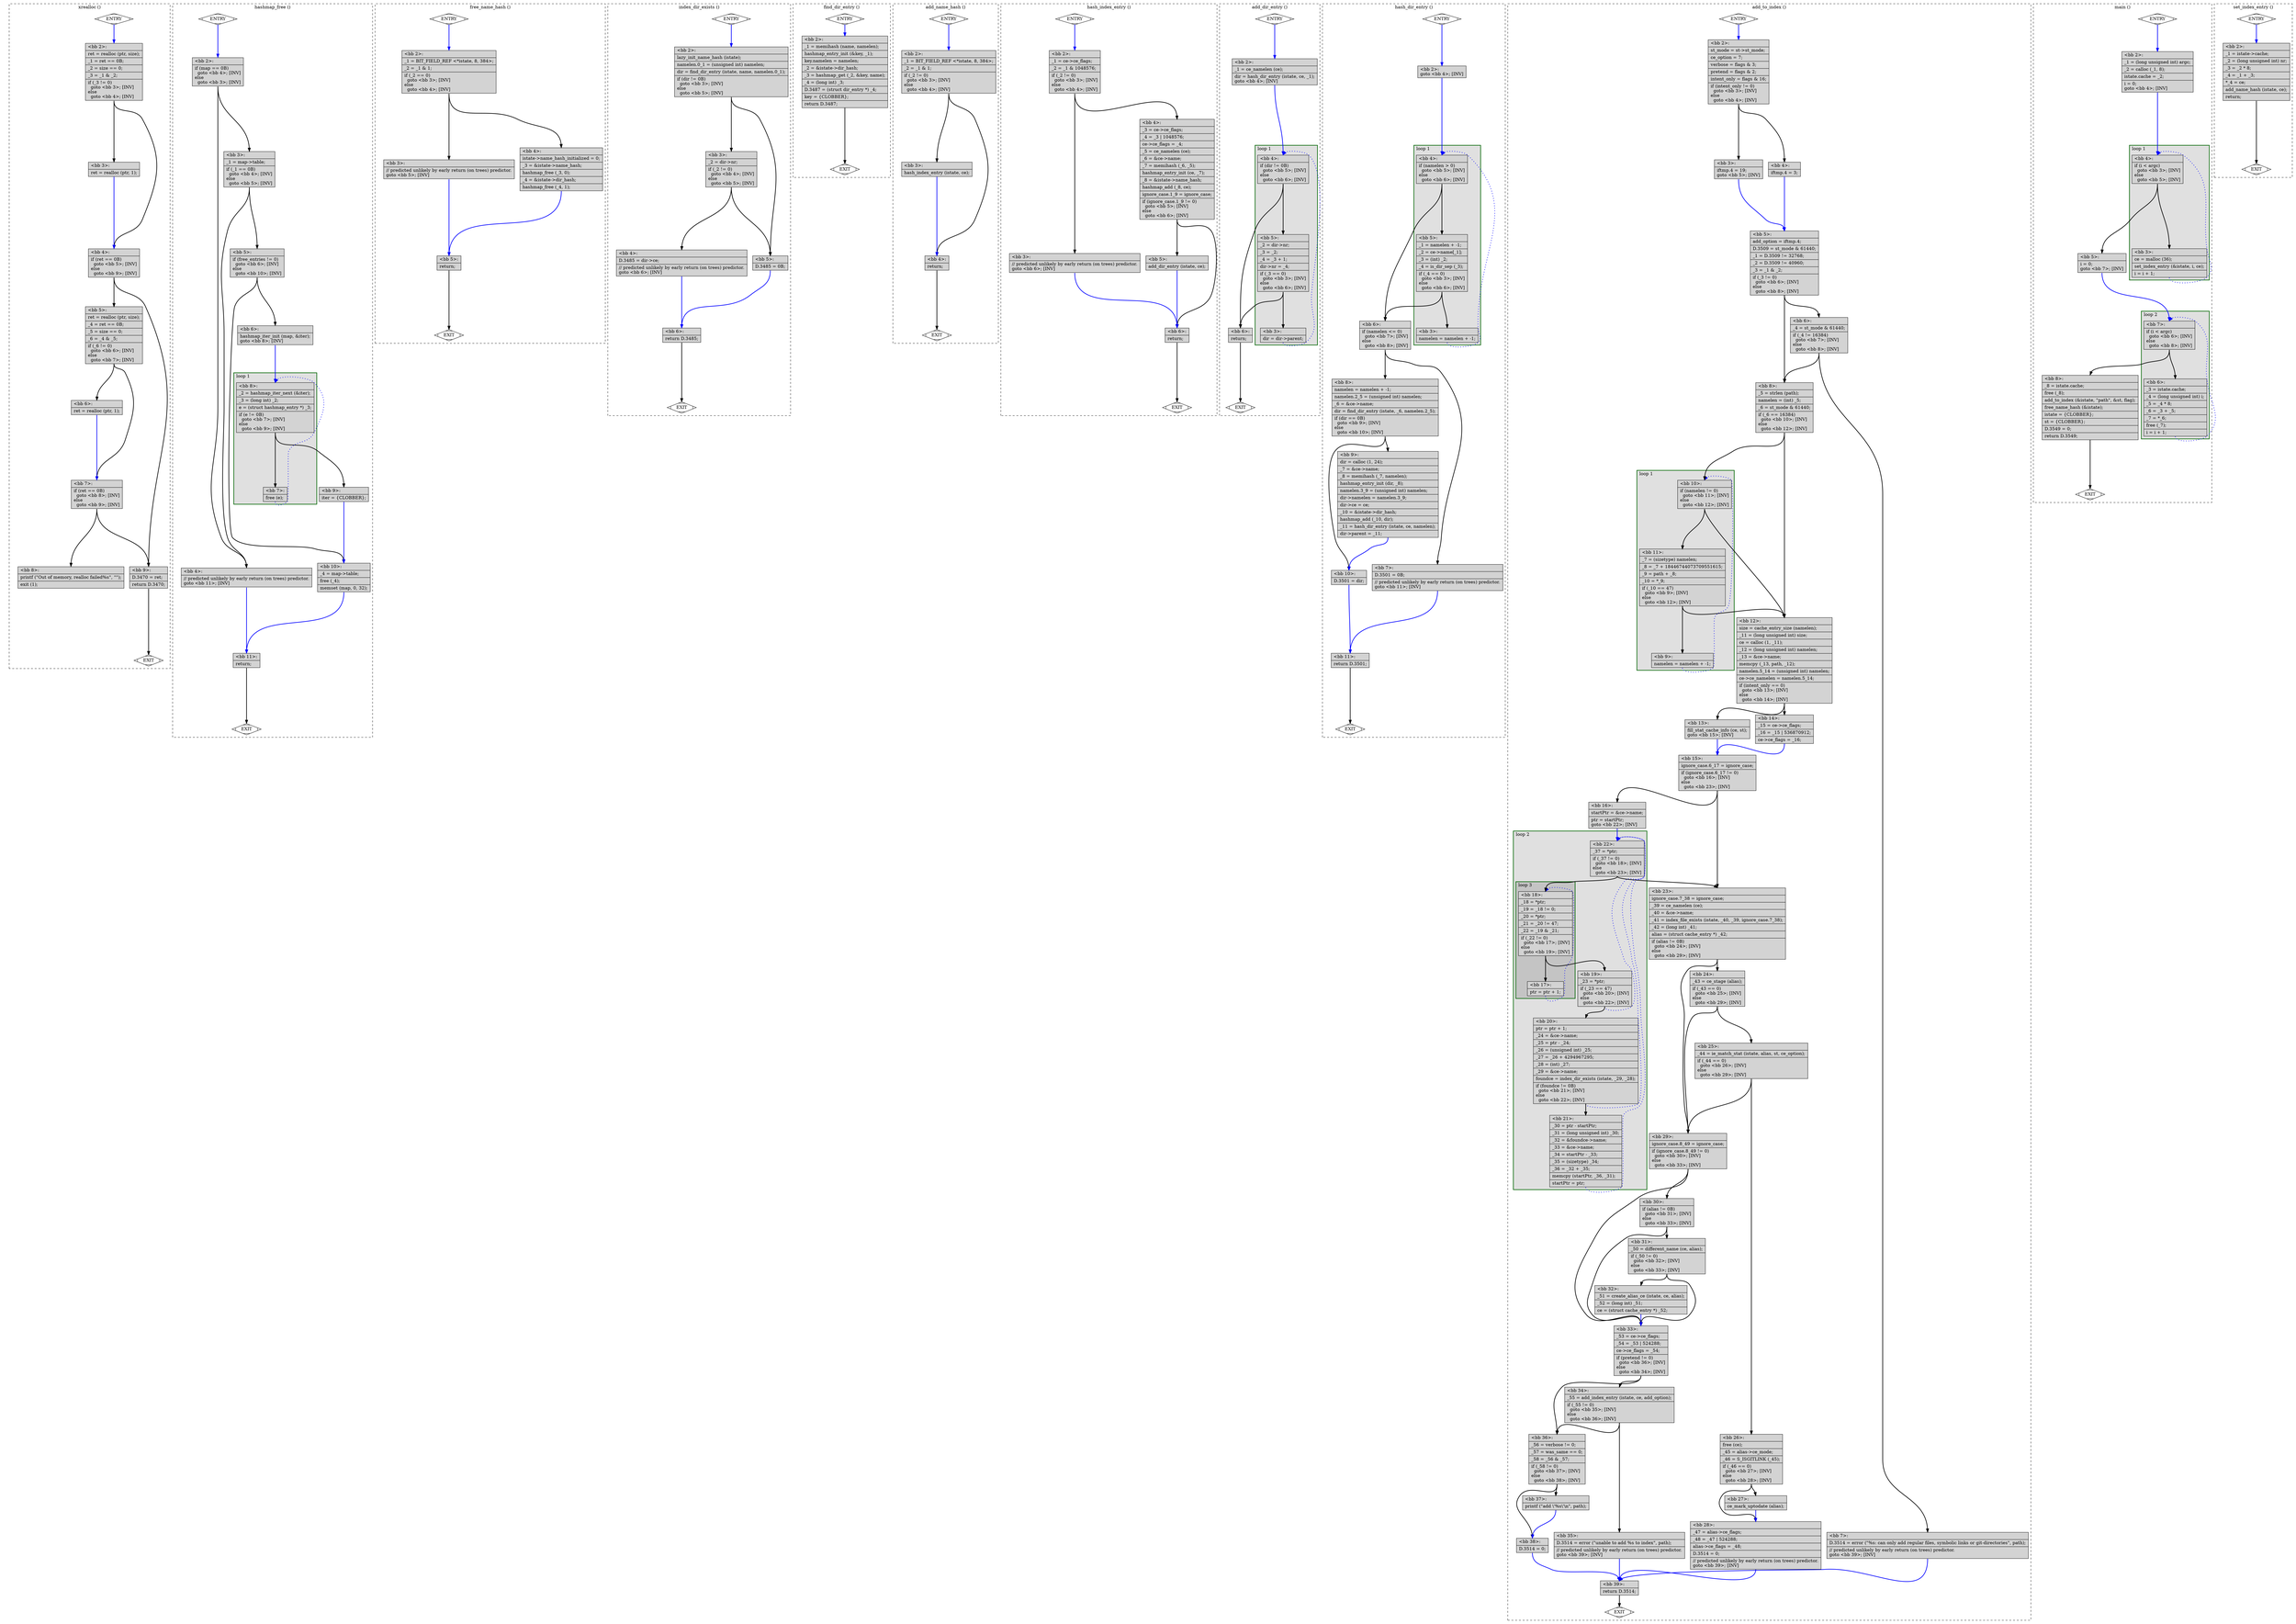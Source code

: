digraph "test.o-git_uaf_4.c.015t.cfg" {
overlap=false;
subgraph "cluster_xrealloc" {
	style="dashed";
	color="black";
	label="xrealloc ()";
	fn_26_basic_block_0 [shape=Mdiamond,style=filled,fillcolor=white,label="ENTRY"];

	fn_26_basic_block_1 [shape=Mdiamond,style=filled,fillcolor=white,label="EXIT"];

	fn_26_basic_block_2 [shape=record,style=filled,fillcolor=lightgrey,label="{\<bb\ 2\>:\l\
|ret\ =\ realloc\ (ptr,\ size);\l\
|_1\ =\ ret\ ==\ 0B;\l\
|_2\ =\ size\ ==\ 0;\l\
|_3\ =\ _1\ &\ _2;\l\
|if\ (_3\ !=\ 0)\l\
\ \ goto\ \<bb\ 3\>;\ [INV]\l\
else\l\
\ \ goto\ \<bb\ 4\>;\ [INV]\l\
}"];

	fn_26_basic_block_3 [shape=record,style=filled,fillcolor=lightgrey,label="{\<bb\ 3\>:\l\
|ret\ =\ realloc\ (ptr,\ 1);\l\
}"];

	fn_26_basic_block_4 [shape=record,style=filled,fillcolor=lightgrey,label="{\<bb\ 4\>:\l\
|if\ (ret\ ==\ 0B)\l\
\ \ goto\ \<bb\ 5\>;\ [INV]\l\
else\l\
\ \ goto\ \<bb\ 9\>;\ [INV]\l\
}"];

	fn_26_basic_block_5 [shape=record,style=filled,fillcolor=lightgrey,label="{\<bb\ 5\>:\l\
|ret\ =\ realloc\ (ptr,\ size);\l\
|_4\ =\ ret\ ==\ 0B;\l\
|_5\ =\ size\ ==\ 0;\l\
|_6\ =\ _4\ &\ _5;\l\
|if\ (_6\ !=\ 0)\l\
\ \ goto\ \<bb\ 6\>;\ [INV]\l\
else\l\
\ \ goto\ \<bb\ 7\>;\ [INV]\l\
}"];

	fn_26_basic_block_6 [shape=record,style=filled,fillcolor=lightgrey,label="{\<bb\ 6\>:\l\
|ret\ =\ realloc\ (ptr,\ 1);\l\
}"];

	fn_26_basic_block_7 [shape=record,style=filled,fillcolor=lightgrey,label="{\<bb\ 7\>:\l\
|if\ (ret\ ==\ 0B)\l\
\ \ goto\ \<bb\ 8\>;\ [INV]\l\
else\l\
\ \ goto\ \<bb\ 9\>;\ [INV]\l\
}"];

	fn_26_basic_block_8 [shape=record,style=filled,fillcolor=lightgrey,label="{\<bb\ 8\>:\l\
|printf\ (\"Out\ of\ memory,\ realloc\ failed%s\",\ \"\");\l\
|exit\ (1);\l\
}"];

	fn_26_basic_block_9 [shape=record,style=filled,fillcolor=lightgrey,label="{\<bb\ 9\>:\l\
|D.3470\ =\ ret;\l\
|return\ D.3470;\l\
}"];

	fn_26_basic_block_0:s -> fn_26_basic_block_2:n [style="solid,bold",color=blue,weight=100,constraint=true];
	fn_26_basic_block_2:s -> fn_26_basic_block_3:n [style="solid,bold",color=black,weight=10,constraint=true];
	fn_26_basic_block_2:s -> fn_26_basic_block_4:n [style="solid,bold",color=black,weight=10,constraint=true];
	fn_26_basic_block_3:s -> fn_26_basic_block_4:n [style="solid,bold",color=blue,weight=100,constraint=true];
	fn_26_basic_block_4:s -> fn_26_basic_block_5:n [style="solid,bold",color=black,weight=10,constraint=true];
	fn_26_basic_block_4:s -> fn_26_basic_block_9:n [style="solid,bold",color=black,weight=10,constraint=true];
	fn_26_basic_block_5:s -> fn_26_basic_block_6:n [style="solid,bold",color=black,weight=10,constraint=true];
	fn_26_basic_block_5:s -> fn_26_basic_block_7:n [style="solid,bold",color=black,weight=10,constraint=true];
	fn_26_basic_block_6:s -> fn_26_basic_block_7:n [style="solid,bold",color=blue,weight=100,constraint=true];
	fn_26_basic_block_7:s -> fn_26_basic_block_8:n [style="solid,bold",color=black,weight=10,constraint=true];
	fn_26_basic_block_7:s -> fn_26_basic_block_9:n [style="solid,bold",color=black,weight=10,constraint=true];
	fn_26_basic_block_9:s -> fn_26_basic_block_1:n [style="solid,bold",color=black,weight=10,constraint=true];
	fn_26_basic_block_0:s -> fn_26_basic_block_1:n [style="invis",constraint=true];
}
subgraph "cluster_hashmap_free" {
	style="dashed";
	color="black";
	label="hashmap_free ()";
	subgraph cluster_27_1 {
	style="filled";
	color="darkgreen";
	fillcolor="grey88";
	label="loop 1";
	labeljust=l;
	penwidth=2;
	fn_27_basic_block_8 [shape=record,style=filled,fillcolor=lightgrey,label="{\<bb\ 8\>:\l\
|_2\ =\ hashmap_iter_next\ (&iter);\l\
|_3\ =\ (long\ int)\ _2;\l\
|e\ =\ (struct\ hashmap_entry\ *)\ _3;\l\
|if\ (e\ !=\ 0B)\l\
\ \ goto\ \<bb\ 7\>;\ [INV]\l\
else\l\
\ \ goto\ \<bb\ 9\>;\ [INV]\l\
}"];

	fn_27_basic_block_7 [shape=record,style=filled,fillcolor=lightgrey,label="{\<bb\ 7\>:\l\
|free\ (e);\l\
}"];

	}
	fn_27_basic_block_0 [shape=Mdiamond,style=filled,fillcolor=white,label="ENTRY"];

	fn_27_basic_block_1 [shape=Mdiamond,style=filled,fillcolor=white,label="EXIT"];

	fn_27_basic_block_2 [shape=record,style=filled,fillcolor=lightgrey,label="{\<bb\ 2\>:\l\
|if\ (map\ ==\ 0B)\l\
\ \ goto\ \<bb\ 4\>;\ [INV]\l\
else\l\
\ \ goto\ \<bb\ 3\>;\ [INV]\l\
}"];

	fn_27_basic_block_3 [shape=record,style=filled,fillcolor=lightgrey,label="{\<bb\ 3\>:\l\
|_1\ =\ map-\>table;\l\
|if\ (_1\ ==\ 0B)\l\
\ \ goto\ \<bb\ 4\>;\ [INV]\l\
else\l\
\ \ goto\ \<bb\ 5\>;\ [INV]\l\
}"];

	fn_27_basic_block_4 [shape=record,style=filled,fillcolor=lightgrey,label="{\<bb\ 4\>:\l\
|//\ predicted\ unlikely\ by\ early\ return\ (on\ trees)\ predictor.\l\
goto\ \<bb\ 11\>;\ [INV]\l\
}"];

	fn_27_basic_block_5 [shape=record,style=filled,fillcolor=lightgrey,label="{\<bb\ 5\>:\l\
|if\ (free_entries\ !=\ 0)\l\
\ \ goto\ \<bb\ 6\>;\ [INV]\l\
else\l\
\ \ goto\ \<bb\ 10\>;\ [INV]\l\
}"];

	fn_27_basic_block_6 [shape=record,style=filled,fillcolor=lightgrey,label="{\<bb\ 6\>:\l\
|hashmap_iter_init\ (map,\ &iter);\l\
goto\ \<bb\ 8\>;\ [INV]\l\
}"];

	fn_27_basic_block_9 [shape=record,style=filled,fillcolor=lightgrey,label="{\<bb\ 9\>:\l\
|iter\ =\ \{CLOBBER\};\l\
}"];

	fn_27_basic_block_10 [shape=record,style=filled,fillcolor=lightgrey,label="{\<bb\ 10\>:\l\
|_4\ =\ map-\>table;\l\
|free\ (_4);\l\
|memset\ (map,\ 0,\ 32);\l\
}"];

	fn_27_basic_block_11 [shape=record,style=filled,fillcolor=lightgrey,label="{\<bb\ 11\>:\l\
|return;\l\
}"];

	fn_27_basic_block_0:s -> fn_27_basic_block_2:n [style="solid,bold",color=blue,weight=100,constraint=true];
	fn_27_basic_block_2:s -> fn_27_basic_block_4:n [style="solid,bold",color=black,weight=10,constraint=true];
	fn_27_basic_block_2:s -> fn_27_basic_block_3:n [style="solid,bold",color=black,weight=10,constraint=true];
	fn_27_basic_block_3:s -> fn_27_basic_block_4:n [style="solid,bold",color=black,weight=10,constraint=true];
	fn_27_basic_block_3:s -> fn_27_basic_block_5:n [style="solid,bold",color=black,weight=10,constraint=true];
	fn_27_basic_block_4:s -> fn_27_basic_block_11:n [style="solid,bold",color=blue,weight=100,constraint=true];
	fn_27_basic_block_5:s -> fn_27_basic_block_6:n [style="solid,bold",color=black,weight=10,constraint=true];
	fn_27_basic_block_5:s -> fn_27_basic_block_10:n [style="solid,bold",color=black,weight=10,constraint=true];
	fn_27_basic_block_6:s -> fn_27_basic_block_8:n [style="solid,bold",color=blue,weight=100,constraint=true];
	fn_27_basic_block_7:s -> fn_27_basic_block_8:n [style="dotted,bold",color=blue,weight=10,constraint=false];
	fn_27_basic_block_8:s -> fn_27_basic_block_7:n [style="solid,bold",color=black,weight=10,constraint=true];
	fn_27_basic_block_8:s -> fn_27_basic_block_9:n [style="solid,bold",color=black,weight=10,constraint=true];
	fn_27_basic_block_9:s -> fn_27_basic_block_10:n [style="solid,bold",color=blue,weight=100,constraint=true];
	fn_27_basic_block_10:s -> fn_27_basic_block_11:n [style="solid,bold",color=blue,weight=100,constraint=true];
	fn_27_basic_block_11:s -> fn_27_basic_block_1:n [style="solid,bold",color=black,weight=10,constraint=true];
	fn_27_basic_block_0:s -> fn_27_basic_block_1:n [style="invis",constraint=true];
}
subgraph "cluster_free_name_hash" {
	style="dashed";
	color="black";
	label="free_name_hash ()";
	fn_28_basic_block_0 [shape=Mdiamond,style=filled,fillcolor=white,label="ENTRY"];

	fn_28_basic_block_1 [shape=Mdiamond,style=filled,fillcolor=white,label="EXIT"];

	fn_28_basic_block_2 [shape=record,style=filled,fillcolor=lightgrey,label="{\<bb\ 2\>:\l\
|_1\ =\ BIT_FIELD_REF\ \<*istate,\ 8,\ 384\>;\l\
|_2\ =\ _1\ &\ 1;\l\
|if\ (_2\ ==\ 0)\l\
\ \ goto\ \<bb\ 3\>;\ [INV]\l\
else\l\
\ \ goto\ \<bb\ 4\>;\ [INV]\l\
}"];

	fn_28_basic_block_3 [shape=record,style=filled,fillcolor=lightgrey,label="{\<bb\ 3\>:\l\
|//\ predicted\ unlikely\ by\ early\ return\ (on\ trees)\ predictor.\l\
goto\ \<bb\ 5\>;\ [INV]\l\
}"];

	fn_28_basic_block_4 [shape=record,style=filled,fillcolor=lightgrey,label="{\<bb\ 4\>:\l\
|istate-\>name_hash_initialized\ =\ 0;\l\
|_3\ =\ &istate-\>name_hash;\l\
|hashmap_free\ (_3,\ 0);\l\
|_4\ =\ &istate-\>dir_hash;\l\
|hashmap_free\ (_4,\ 1);\l\
}"];

	fn_28_basic_block_5 [shape=record,style=filled,fillcolor=lightgrey,label="{\<bb\ 5\>:\l\
|return;\l\
}"];

	fn_28_basic_block_0:s -> fn_28_basic_block_2:n [style="solid,bold",color=blue,weight=100,constraint=true];
	fn_28_basic_block_2:s -> fn_28_basic_block_3:n [style="solid,bold",color=black,weight=10,constraint=true];
	fn_28_basic_block_2:s -> fn_28_basic_block_4:n [style="solid,bold",color=black,weight=10,constraint=true];
	fn_28_basic_block_3:s -> fn_28_basic_block_5:n [style="solid,bold",color=blue,weight=100,constraint=true];
	fn_28_basic_block_4:s -> fn_28_basic_block_5:n [style="solid,bold",color=blue,weight=100,constraint=true];
	fn_28_basic_block_5:s -> fn_28_basic_block_1:n [style="solid,bold",color=black,weight=10,constraint=true];
	fn_28_basic_block_0:s -> fn_28_basic_block_1:n [style="invis",constraint=true];
}
subgraph "cluster_index_dir_exists" {
	style="dashed";
	color="black";
	label="index_dir_exists ()";
	fn_32_basic_block_0 [shape=Mdiamond,style=filled,fillcolor=white,label="ENTRY"];

	fn_32_basic_block_1 [shape=Mdiamond,style=filled,fillcolor=white,label="EXIT"];

	fn_32_basic_block_2 [shape=record,style=filled,fillcolor=lightgrey,label="{\<bb\ 2\>:\l\
|lazy_init_name_hash\ (istate);\l\
|namelen.0_1\ =\ (unsigned\ int)\ namelen;\l\
|dir\ =\ find_dir_entry\ (istate,\ name,\ namelen.0_1);\l\
|if\ (dir\ !=\ 0B)\l\
\ \ goto\ \<bb\ 3\>;\ [INV]\l\
else\l\
\ \ goto\ \<bb\ 5\>;\ [INV]\l\
}"];

	fn_32_basic_block_3 [shape=record,style=filled,fillcolor=lightgrey,label="{\<bb\ 3\>:\l\
|_2\ =\ dir-\>nr;\l\
|if\ (_2\ !=\ 0)\l\
\ \ goto\ \<bb\ 4\>;\ [INV]\l\
else\l\
\ \ goto\ \<bb\ 5\>;\ [INV]\l\
}"];

	fn_32_basic_block_4 [shape=record,style=filled,fillcolor=lightgrey,label="{\<bb\ 4\>:\l\
|D.3485\ =\ dir-\>ce;\l\
|//\ predicted\ unlikely\ by\ early\ return\ (on\ trees)\ predictor.\l\
goto\ \<bb\ 6\>;\ [INV]\l\
}"];

	fn_32_basic_block_5 [shape=record,style=filled,fillcolor=lightgrey,label="{\<bb\ 5\>:\l\
|D.3485\ =\ 0B;\l\
}"];

	fn_32_basic_block_6 [shape=record,style=filled,fillcolor=lightgrey,label="{\<bb\ 6\>:\l\
|return\ D.3485;\l\
}"];

	fn_32_basic_block_0:s -> fn_32_basic_block_2:n [style="solid,bold",color=blue,weight=100,constraint=true];
	fn_32_basic_block_2:s -> fn_32_basic_block_3:n [style="solid,bold",color=black,weight=10,constraint=true];
	fn_32_basic_block_2:s -> fn_32_basic_block_5:n [style="solid,bold",color=black,weight=10,constraint=true];
	fn_32_basic_block_3:s -> fn_32_basic_block_4:n [style="solid,bold",color=black,weight=10,constraint=true];
	fn_32_basic_block_3:s -> fn_32_basic_block_5:n [style="solid,bold",color=black,weight=10,constraint=true];
	fn_32_basic_block_4:s -> fn_32_basic_block_6:n [style="solid,bold",color=blue,weight=100,constraint=true];
	fn_32_basic_block_5:s -> fn_32_basic_block_6:n [style="solid,bold",color=blue,weight=100,constraint=true];
	fn_32_basic_block_6:s -> fn_32_basic_block_1:n [style="solid,bold",color=black,weight=10,constraint=true];
	fn_32_basic_block_0:s -> fn_32_basic_block_1:n [style="invis",constraint=true];
}
subgraph "cluster_find_dir_entry" {
	style="dashed";
	color="black";
	label="find_dir_entry ()";
	fn_30_basic_block_0 [shape=Mdiamond,style=filled,fillcolor=white,label="ENTRY"];

	fn_30_basic_block_1 [shape=Mdiamond,style=filled,fillcolor=white,label="EXIT"];

	fn_30_basic_block_2 [shape=record,style=filled,fillcolor=lightgrey,label="{\<bb\ 2\>:\l\
|_1\ =\ memihash\ (name,\ namelen);\l\
|hashmap_entry_init\ (&key,\ _1);\l\
|key.namelen\ =\ namelen;\l\
|_2\ =\ &istate-\>dir_hash;\l\
|_3\ =\ hashmap_get\ (_2,\ &key,\ name);\l\
|_4\ =\ (long\ int)\ _3;\l\
|D.3487\ =\ (struct\ dir_entry\ *)\ _4;\l\
|key\ =\ \{CLOBBER\};\l\
|return\ D.3487;\l\
}"];

	fn_30_basic_block_0:s -> fn_30_basic_block_2:n [style="solid,bold",color=blue,weight=100,constraint=true];
	fn_30_basic_block_2:s -> fn_30_basic_block_1:n [style="solid,bold",color=black,weight=10,constraint=true];
	fn_30_basic_block_0:s -> fn_30_basic_block_1:n [style="invis",constraint=true];
}
subgraph "cluster_add_name_hash" {
	style="dashed";
	color="black";
	label="add_name_hash ()";
	fn_36_basic_block_0 [shape=Mdiamond,style=filled,fillcolor=white,label="ENTRY"];

	fn_36_basic_block_1 [shape=Mdiamond,style=filled,fillcolor=white,label="EXIT"];

	fn_36_basic_block_2 [shape=record,style=filled,fillcolor=lightgrey,label="{\<bb\ 2\>:\l\
|_1\ =\ BIT_FIELD_REF\ \<*istate,\ 8,\ 384\>;\l\
|_2\ =\ _1\ &\ 1;\l\
|if\ (_2\ !=\ 0)\l\
\ \ goto\ \<bb\ 3\>;\ [INV]\l\
else\l\
\ \ goto\ \<bb\ 4\>;\ [INV]\l\
}"];

	fn_36_basic_block_3 [shape=record,style=filled,fillcolor=lightgrey,label="{\<bb\ 3\>:\l\
|hash_index_entry\ (istate,\ ce);\l\
}"];

	fn_36_basic_block_4 [shape=record,style=filled,fillcolor=lightgrey,label="{\<bb\ 4\>:\l\
|return;\l\
}"];

	fn_36_basic_block_0:s -> fn_36_basic_block_2:n [style="solid,bold",color=blue,weight=100,constraint=true];
	fn_36_basic_block_2:s -> fn_36_basic_block_3:n [style="solid,bold",color=black,weight=10,constraint=true];
	fn_36_basic_block_2:s -> fn_36_basic_block_4:n [style="solid,bold",color=black,weight=10,constraint=true];
	fn_36_basic_block_3:s -> fn_36_basic_block_4:n [style="solid,bold",color=blue,weight=100,constraint=true];
	fn_36_basic_block_4:s -> fn_36_basic_block_1:n [style="solid,bold",color=black,weight=10,constraint=true];
	fn_36_basic_block_0:s -> fn_36_basic_block_1:n [style="invis",constraint=true];
}
subgraph "cluster_hash_index_entry" {
	style="dashed";
	color="black";
	label="hash_index_entry ()";
	fn_34_basic_block_0 [shape=Mdiamond,style=filled,fillcolor=white,label="ENTRY"];

	fn_34_basic_block_1 [shape=Mdiamond,style=filled,fillcolor=white,label="EXIT"];

	fn_34_basic_block_2 [shape=record,style=filled,fillcolor=lightgrey,label="{\<bb\ 2\>:\l\
|_1\ =\ ce-\>ce_flags;\l\
|_2\ =\ _1\ &\ 1048576;\l\
|if\ (_2\ !=\ 0)\l\
\ \ goto\ \<bb\ 3\>;\ [INV]\l\
else\l\
\ \ goto\ \<bb\ 4\>;\ [INV]\l\
}"];

	fn_34_basic_block_3 [shape=record,style=filled,fillcolor=lightgrey,label="{\<bb\ 3\>:\l\
|//\ predicted\ unlikely\ by\ early\ return\ (on\ trees)\ predictor.\l\
goto\ \<bb\ 6\>;\ [INV]\l\
}"];

	fn_34_basic_block_4 [shape=record,style=filled,fillcolor=lightgrey,label="{\<bb\ 4\>:\l\
|_3\ =\ ce-\>ce_flags;\l\
|_4\ =\ _3\ \|\ 1048576;\l\
|ce-\>ce_flags\ =\ _4;\l\
|_5\ =\ ce_namelen\ (ce);\l\
|_6\ =\ &ce-\>name;\l\
|_7\ =\ memihash\ (_6,\ _5);\l\
|hashmap_entry_init\ (ce,\ _7);\l\
|_8\ =\ &istate-\>name_hash;\l\
|hashmap_add\ (_8,\ ce);\l\
|ignore_case.1_9\ =\ ignore_case;\l\
|if\ (ignore_case.1_9\ !=\ 0)\l\
\ \ goto\ \<bb\ 5\>;\ [INV]\l\
else\l\
\ \ goto\ \<bb\ 6\>;\ [INV]\l\
}"];

	fn_34_basic_block_5 [shape=record,style=filled,fillcolor=lightgrey,label="{\<bb\ 5\>:\l\
|add_dir_entry\ (istate,\ ce);\l\
}"];

	fn_34_basic_block_6 [shape=record,style=filled,fillcolor=lightgrey,label="{\<bb\ 6\>:\l\
|return;\l\
}"];

	fn_34_basic_block_0:s -> fn_34_basic_block_2:n [style="solid,bold",color=blue,weight=100,constraint=true];
	fn_34_basic_block_2:s -> fn_34_basic_block_3:n [style="solid,bold",color=black,weight=10,constraint=true];
	fn_34_basic_block_2:s -> fn_34_basic_block_4:n [style="solid,bold",color=black,weight=10,constraint=true];
	fn_34_basic_block_3:s -> fn_34_basic_block_6:n [style="solid,bold",color=blue,weight=100,constraint=true];
	fn_34_basic_block_4:s -> fn_34_basic_block_5:n [style="solid,bold",color=black,weight=10,constraint=true];
	fn_34_basic_block_4:s -> fn_34_basic_block_6:n [style="solid,bold",color=black,weight=10,constraint=true];
	fn_34_basic_block_5:s -> fn_34_basic_block_6:n [style="solid,bold",color=blue,weight=100,constraint=true];
	fn_34_basic_block_6:s -> fn_34_basic_block_1:n [style="solid,bold",color=black,weight=10,constraint=true];
	fn_34_basic_block_0:s -> fn_34_basic_block_1:n [style="invis",constraint=true];
}
subgraph "cluster_add_dir_entry" {
	style="dashed";
	color="black";
	label="add_dir_entry ()";
	subgraph cluster_33_1 {
	style="filled";
	color="darkgreen";
	fillcolor="grey88";
	label="loop 1";
	labeljust=l;
	penwidth=2;
	fn_33_basic_block_4 [shape=record,style=filled,fillcolor=lightgrey,label="{\<bb\ 4\>:\l\
|if\ (dir\ !=\ 0B)\l\
\ \ goto\ \<bb\ 5\>;\ [INV]\l\
else\l\
\ \ goto\ \<bb\ 6\>;\ [INV]\l\
}"];

	fn_33_basic_block_5 [shape=record,style=filled,fillcolor=lightgrey,label="{\<bb\ 5\>:\l\
|_2\ =\ dir-\>nr;\l\
|_3\ =\ _2;\l\
|_4\ =\ _3\ +\ 1;\l\
|dir-\>nr\ =\ _4;\l\
|if\ (_3\ ==\ 0)\l\
\ \ goto\ \<bb\ 3\>;\ [INV]\l\
else\l\
\ \ goto\ \<bb\ 6\>;\ [INV]\l\
}"];

	fn_33_basic_block_3 [shape=record,style=filled,fillcolor=lightgrey,label="{\<bb\ 3\>:\l\
|dir\ =\ dir-\>parent;\l\
}"];

	}
	fn_33_basic_block_0 [shape=Mdiamond,style=filled,fillcolor=white,label="ENTRY"];

	fn_33_basic_block_1 [shape=Mdiamond,style=filled,fillcolor=white,label="EXIT"];

	fn_33_basic_block_2 [shape=record,style=filled,fillcolor=lightgrey,label="{\<bb\ 2\>:\l\
|_1\ =\ ce_namelen\ (ce);\l\
|dir\ =\ hash_dir_entry\ (istate,\ ce,\ _1);\l\
goto\ \<bb\ 4\>;\ [INV]\l\
}"];

	fn_33_basic_block_6 [shape=record,style=filled,fillcolor=lightgrey,label="{\<bb\ 6\>:\l\
|return;\l\
}"];

	fn_33_basic_block_0:s -> fn_33_basic_block_2:n [style="solid,bold",color=blue,weight=100,constraint=true];
	fn_33_basic_block_2:s -> fn_33_basic_block_4:n [style="solid,bold",color=blue,weight=100,constraint=true];
	fn_33_basic_block_3:s -> fn_33_basic_block_4:n [style="dotted,bold",color=blue,weight=10,constraint=false];
	fn_33_basic_block_4:s -> fn_33_basic_block_5:n [style="solid,bold",color=black,weight=10,constraint=true];
	fn_33_basic_block_4:s -> fn_33_basic_block_6:n [style="solid,bold",color=black,weight=10,constraint=true];
	fn_33_basic_block_5:s -> fn_33_basic_block_3:n [style="solid,bold",color=black,weight=10,constraint=true];
	fn_33_basic_block_5:s -> fn_33_basic_block_6:n [style="solid,bold",color=black,weight=10,constraint=true];
	fn_33_basic_block_6:s -> fn_33_basic_block_1:n [style="solid,bold",color=black,weight=10,constraint=true];
	fn_33_basic_block_0:s -> fn_33_basic_block_1:n [style="invis",constraint=true];
}
subgraph "cluster_hash_dir_entry" {
	style="dashed";
	color="black";
	label="hash_dir_entry ()";
	subgraph cluster_31_1 {
	style="filled";
	color="darkgreen";
	fillcolor="grey88";
	label="loop 1";
	labeljust=l;
	penwidth=2;
	fn_31_basic_block_4 [shape=record,style=filled,fillcolor=lightgrey,label="{\<bb\ 4\>:\l\
|if\ (namelen\ \>\ 0)\l\
\ \ goto\ \<bb\ 5\>;\ [INV]\l\
else\l\
\ \ goto\ \<bb\ 6\>;\ [INV]\l\
}"];

	fn_31_basic_block_5 [shape=record,style=filled,fillcolor=lightgrey,label="{\<bb\ 5\>:\l\
|_1\ =\ namelen\ +\ -1;\l\
|_2\ =\ ce-\>name[_1];\l\
|_3\ =\ (int)\ _2;\l\
|_4\ =\ is_dir_sep\ (_3);\l\
|if\ (_4\ ==\ 0)\l\
\ \ goto\ \<bb\ 3\>;\ [INV]\l\
else\l\
\ \ goto\ \<bb\ 6\>;\ [INV]\l\
}"];

	fn_31_basic_block_3 [shape=record,style=filled,fillcolor=lightgrey,label="{\<bb\ 3\>:\l\
|namelen\ =\ namelen\ +\ -1;\l\
}"];

	}
	fn_31_basic_block_0 [shape=Mdiamond,style=filled,fillcolor=white,label="ENTRY"];

	fn_31_basic_block_1 [shape=Mdiamond,style=filled,fillcolor=white,label="EXIT"];

	fn_31_basic_block_2 [shape=record,style=filled,fillcolor=lightgrey,label="{\<bb\ 2\>:\l\
goto\ \<bb\ 4\>;\ [INV]\l\
}"];

	fn_31_basic_block_6 [shape=record,style=filled,fillcolor=lightgrey,label="{\<bb\ 6\>:\l\
|if\ (namelen\ \<=\ 0)\l\
\ \ goto\ \<bb\ 7\>;\ [INV]\l\
else\l\
\ \ goto\ \<bb\ 8\>;\ [INV]\l\
}"];

	fn_31_basic_block_7 [shape=record,style=filled,fillcolor=lightgrey,label="{\<bb\ 7\>:\l\
|D.3501\ =\ 0B;\l\
|//\ predicted\ unlikely\ by\ early\ return\ (on\ trees)\ predictor.\l\
goto\ \<bb\ 11\>;\ [INV]\l\
}"];

	fn_31_basic_block_8 [shape=record,style=filled,fillcolor=lightgrey,label="{\<bb\ 8\>:\l\
|namelen\ =\ namelen\ +\ -1;\l\
|namelen.2_5\ =\ (unsigned\ int)\ namelen;\l\
|_6\ =\ &ce-\>name;\l\
|dir\ =\ find_dir_entry\ (istate,\ _6,\ namelen.2_5);\l\
|if\ (dir\ ==\ 0B)\l\
\ \ goto\ \<bb\ 9\>;\ [INV]\l\
else\l\
\ \ goto\ \<bb\ 10\>;\ [INV]\l\
}"];

	fn_31_basic_block_9 [shape=record,style=filled,fillcolor=lightgrey,label="{\<bb\ 9\>:\l\
|dir\ =\ calloc\ (1,\ 24);\l\
|_7\ =\ &ce-\>name;\l\
|_8\ =\ memihash\ (_7,\ namelen);\l\
|hashmap_entry_init\ (dir,\ _8);\l\
|namelen.3_9\ =\ (unsigned\ int)\ namelen;\l\
|dir-\>namelen\ =\ namelen.3_9;\l\
|dir-\>ce\ =\ ce;\l\
|_10\ =\ &istate-\>dir_hash;\l\
|hashmap_add\ (_10,\ dir);\l\
|_11\ =\ hash_dir_entry\ (istate,\ ce,\ namelen);\l\
|dir-\>parent\ =\ _11;\l\
}"];

	fn_31_basic_block_10 [shape=record,style=filled,fillcolor=lightgrey,label="{\<bb\ 10\>:\l\
|D.3501\ =\ dir;\l\
}"];

	fn_31_basic_block_11 [shape=record,style=filled,fillcolor=lightgrey,label="{\<bb\ 11\>:\l\
|return\ D.3501;\l\
}"];

	fn_31_basic_block_0:s -> fn_31_basic_block_2:n [style="solid,bold",color=blue,weight=100,constraint=true];
	fn_31_basic_block_2:s -> fn_31_basic_block_4:n [style="solid,bold",color=blue,weight=100,constraint=true];
	fn_31_basic_block_3:s -> fn_31_basic_block_4:n [style="dotted,bold",color=blue,weight=10,constraint=false];
	fn_31_basic_block_4:s -> fn_31_basic_block_5:n [style="solid,bold",color=black,weight=10,constraint=true];
	fn_31_basic_block_4:s -> fn_31_basic_block_6:n [style="solid,bold",color=black,weight=10,constraint=true];
	fn_31_basic_block_5:s -> fn_31_basic_block_3:n [style="solid,bold",color=black,weight=10,constraint=true];
	fn_31_basic_block_5:s -> fn_31_basic_block_6:n [style="solid,bold",color=black,weight=10,constraint=true];
	fn_31_basic_block_6:s -> fn_31_basic_block_7:n [style="solid,bold",color=black,weight=10,constraint=true];
	fn_31_basic_block_6:s -> fn_31_basic_block_8:n [style="solid,bold",color=black,weight=10,constraint=true];
	fn_31_basic_block_7:s -> fn_31_basic_block_11:n [style="solid,bold",color=blue,weight=100,constraint=true];
	fn_31_basic_block_8:s -> fn_31_basic_block_9:n [style="solid,bold",color=black,weight=10,constraint=true];
	fn_31_basic_block_8:s -> fn_31_basic_block_10:n [style="solid,bold",color=black,weight=10,constraint=true];
	fn_31_basic_block_9:s -> fn_31_basic_block_10:n [style="solid,bold",color=blue,weight=100,constraint=true];
	fn_31_basic_block_10:s -> fn_31_basic_block_11:n [style="solid,bold",color=blue,weight=100,constraint=true];
	fn_31_basic_block_11:s -> fn_31_basic_block_1:n [style="solid,bold",color=black,weight=10,constraint=true];
	fn_31_basic_block_0:s -> fn_31_basic_block_1:n [style="invis",constraint=true];
}
subgraph "cluster_add_to_index" {
	style="dashed";
	color="black";
	label="add_to_index ()";
	subgraph cluster_37_2 {
	style="filled";
	color="darkgreen";
	fillcolor="grey88";
	label="loop 2";
	labeljust=l;
	penwidth=2;
	subgraph cluster_37_3 {
	style="filled";
	color="darkgreen";
	fillcolor="grey77";
	label="loop 3";
	labeljust=l;
	penwidth=2;
	fn_37_basic_block_18 [shape=record,style=filled,fillcolor=lightgrey,label="{\<bb\ 18\>:\l\
|_18\ =\ *ptr;\l\
|_19\ =\ _18\ !=\ 0;\l\
|_20\ =\ *ptr;\l\
|_21\ =\ _20\ !=\ 47;\l\
|_22\ =\ _19\ &\ _21;\l\
|if\ (_22\ !=\ 0)\l\
\ \ goto\ \<bb\ 17\>;\ [INV]\l\
else\l\
\ \ goto\ \<bb\ 19\>;\ [INV]\l\
}"];

	fn_37_basic_block_17 [shape=record,style=filled,fillcolor=lightgrey,label="{\<bb\ 17\>:\l\
|ptr\ =\ ptr\ +\ 1;\l\
}"];

	}
	fn_37_basic_block_22 [shape=record,style=filled,fillcolor=lightgrey,label="{\<bb\ 22\>:\l\
|_37\ =\ *ptr;\l\
|if\ (_37\ !=\ 0)\l\
\ \ goto\ \<bb\ 18\>;\ [INV]\l\
else\l\
\ \ goto\ \<bb\ 23\>;\ [INV]\l\
}"];

	fn_37_basic_block_19 [shape=record,style=filled,fillcolor=lightgrey,label="{\<bb\ 19\>:\l\
|_23\ =\ *ptr;\l\
|if\ (_23\ ==\ 47)\l\
\ \ goto\ \<bb\ 20\>;\ [INV]\l\
else\l\
\ \ goto\ \<bb\ 22\>;\ [INV]\l\
}"];

	fn_37_basic_block_20 [shape=record,style=filled,fillcolor=lightgrey,label="{\<bb\ 20\>:\l\
|ptr\ =\ ptr\ +\ 1;\l\
|_24\ =\ &ce-\>name;\l\
|_25\ =\ ptr\ -\ _24;\l\
|_26\ =\ (unsigned\ int)\ _25;\l\
|_27\ =\ _26\ +\ 4294967295;\l\
|_28\ =\ (int)\ _27;\l\
|_29\ =\ &ce-\>name;\l\
|foundce\ =\ index_dir_exists\ (istate,\ _29,\ _28);\l\
|if\ (foundce\ !=\ 0B)\l\
\ \ goto\ \<bb\ 21\>;\ [INV]\l\
else\l\
\ \ goto\ \<bb\ 22\>;\ [INV]\l\
}"];

	fn_37_basic_block_21 [shape=record,style=filled,fillcolor=lightgrey,label="{\<bb\ 21\>:\l\
|_30\ =\ ptr\ -\ startPtr;\l\
|_31\ =\ (long\ unsigned\ int)\ _30;\l\
|_32\ =\ &foundce-\>name;\l\
|_33\ =\ &ce-\>name;\l\
|_34\ =\ startPtr\ -\ _33;\l\
|_35\ =\ (sizetype)\ _34;\l\
|_36\ =\ _32\ +\ _35;\l\
|memcpy\ (startPtr,\ _36,\ _31);\l\
|startPtr\ =\ ptr;\l\
}"];

	}
	subgraph cluster_37_1 {
	style="filled";
	color="darkgreen";
	fillcolor="grey88";
	label="loop 1";
	labeljust=l;
	penwidth=2;
	fn_37_basic_block_10 [shape=record,style=filled,fillcolor=lightgrey,label="{\<bb\ 10\>:\l\
|if\ (namelen\ !=\ 0)\l\
\ \ goto\ \<bb\ 11\>;\ [INV]\l\
else\l\
\ \ goto\ \<bb\ 12\>;\ [INV]\l\
}"];

	fn_37_basic_block_11 [shape=record,style=filled,fillcolor=lightgrey,label="{\<bb\ 11\>:\l\
|_7\ =\ (sizetype)\ namelen;\l\
|_8\ =\ _7\ +\ 18446744073709551615;\l\
|_9\ =\ path\ +\ _8;\l\
|_10\ =\ *_9;\l\
|if\ (_10\ ==\ 47)\l\
\ \ goto\ \<bb\ 9\>;\ [INV]\l\
else\l\
\ \ goto\ \<bb\ 12\>;\ [INV]\l\
}"];

	fn_37_basic_block_9 [shape=record,style=filled,fillcolor=lightgrey,label="{\<bb\ 9\>:\l\
|namelen\ =\ namelen\ +\ -1;\l\
}"];

	}
	fn_37_basic_block_0 [shape=Mdiamond,style=filled,fillcolor=white,label="ENTRY"];

	fn_37_basic_block_1 [shape=Mdiamond,style=filled,fillcolor=white,label="EXIT"];

	fn_37_basic_block_2 [shape=record,style=filled,fillcolor=lightgrey,label="{\<bb\ 2\>:\l\
|st_mode\ =\ st-\>st_mode;\l\
|ce_option\ =\ 7;\l\
|verbose\ =\ flags\ &\ 3;\l\
|pretend\ =\ flags\ &\ 2;\l\
|intent_only\ =\ flags\ &\ 16;\l\
|if\ (intent_only\ !=\ 0)\l\
\ \ goto\ \<bb\ 3\>;\ [INV]\l\
else\l\
\ \ goto\ \<bb\ 4\>;\ [INV]\l\
}"];

	fn_37_basic_block_3 [shape=record,style=filled,fillcolor=lightgrey,label="{\<bb\ 3\>:\l\
|iftmp.4\ =\ 19;\l\
goto\ \<bb\ 5\>;\ [INV]\l\
}"];

	fn_37_basic_block_4 [shape=record,style=filled,fillcolor=lightgrey,label="{\<bb\ 4\>:\l\
|iftmp.4\ =\ 3;\l\
}"];

	fn_37_basic_block_5 [shape=record,style=filled,fillcolor=lightgrey,label="{\<bb\ 5\>:\l\
|add_option\ =\ iftmp.4;\l\
|D.3509\ =\ st_mode\ &\ 61440;\l\
|_1\ =\ D.3509\ !=\ 32768;\l\
|_2\ =\ D.3509\ !=\ 40960;\l\
|_3\ =\ _1\ &\ _2;\l\
|if\ (_3\ !=\ 0)\l\
\ \ goto\ \<bb\ 6\>;\ [INV]\l\
else\l\
\ \ goto\ \<bb\ 8\>;\ [INV]\l\
}"];

	fn_37_basic_block_6 [shape=record,style=filled,fillcolor=lightgrey,label="{\<bb\ 6\>:\l\
|_4\ =\ st_mode\ &\ 61440;\l\
|if\ (_4\ !=\ 16384)\l\
\ \ goto\ \<bb\ 7\>;\ [INV]\l\
else\l\
\ \ goto\ \<bb\ 8\>;\ [INV]\l\
}"];

	fn_37_basic_block_7 [shape=record,style=filled,fillcolor=lightgrey,label="{\<bb\ 7\>:\l\
|D.3514\ =\ error\ (\"%s:\ can\ only\ add\ regular\ files,\ symbolic\ links\ or\ git-directories\",\ path);\l\
|//\ predicted\ unlikely\ by\ early\ return\ (on\ trees)\ predictor.\l\
goto\ \<bb\ 39\>;\ [INV]\l\
}"];

	fn_37_basic_block_8 [shape=record,style=filled,fillcolor=lightgrey,label="{\<bb\ 8\>:\l\
|_5\ =\ strlen\ (path);\l\
|namelen\ =\ (int)\ _5;\l\
|_6\ =\ st_mode\ &\ 61440;\l\
|if\ (_6\ ==\ 16384)\l\
\ \ goto\ \<bb\ 10\>;\ [INV]\l\
else\l\
\ \ goto\ \<bb\ 12\>;\ [INV]\l\
}"];

	fn_37_basic_block_12 [shape=record,style=filled,fillcolor=lightgrey,label="{\<bb\ 12\>:\l\
|size\ =\ cache_entry_size\ (namelen);\l\
|_11\ =\ (long\ unsigned\ int)\ size;\l\
|ce\ =\ calloc\ (1,\ _11);\l\
|_12\ =\ (long\ unsigned\ int)\ namelen;\l\
|_13\ =\ &ce-\>name;\l\
|memcpy\ (_13,\ path,\ _12);\l\
|namelen.5_14\ =\ (unsigned\ int)\ namelen;\l\
|ce-\>ce_namelen\ =\ namelen.5_14;\l\
|if\ (intent_only\ ==\ 0)\l\
\ \ goto\ \<bb\ 13\>;\ [INV]\l\
else\l\
\ \ goto\ \<bb\ 14\>;\ [INV]\l\
}"];

	fn_37_basic_block_13 [shape=record,style=filled,fillcolor=lightgrey,label="{\<bb\ 13\>:\l\
|fill_stat_cache_info\ (ce,\ st);\l\
goto\ \<bb\ 15\>;\ [INV]\l\
}"];

	fn_37_basic_block_14 [shape=record,style=filled,fillcolor=lightgrey,label="{\<bb\ 14\>:\l\
|_15\ =\ ce-\>ce_flags;\l\
|_16\ =\ _15\ \|\ 536870912;\l\
|ce-\>ce_flags\ =\ _16;\l\
}"];

	fn_37_basic_block_15 [shape=record,style=filled,fillcolor=lightgrey,label="{\<bb\ 15\>:\l\
|ignore_case.6_17\ =\ ignore_case;\l\
|if\ (ignore_case.6_17\ !=\ 0)\l\
\ \ goto\ \<bb\ 16\>;\ [INV]\l\
else\l\
\ \ goto\ \<bb\ 23\>;\ [INV]\l\
}"];

	fn_37_basic_block_16 [shape=record,style=filled,fillcolor=lightgrey,label="{\<bb\ 16\>:\l\
|startPtr\ =\ &ce-\>name;\l\
|ptr\ =\ startPtr;\l\
goto\ \<bb\ 22\>;\ [INV]\l\
}"];

	fn_37_basic_block_23 [shape=record,style=filled,fillcolor=lightgrey,label="{\<bb\ 23\>:\l\
|ignore_case.7_38\ =\ ignore_case;\l\
|_39\ =\ ce_namelen\ (ce);\l\
|_40\ =\ &ce-\>name;\l\
|_41\ =\ index_file_exists\ (istate,\ _40,\ _39,\ ignore_case.7_38);\l\
|_42\ =\ (long\ int)\ _41;\l\
|alias\ =\ (struct\ cache_entry\ *)\ _42;\l\
|if\ (alias\ !=\ 0B)\l\
\ \ goto\ \<bb\ 24\>;\ [INV]\l\
else\l\
\ \ goto\ \<bb\ 29\>;\ [INV]\l\
}"];

	fn_37_basic_block_24 [shape=record,style=filled,fillcolor=lightgrey,label="{\<bb\ 24\>:\l\
|_43\ =\ ce_stage\ (alias);\l\
|if\ (_43\ ==\ 0)\l\
\ \ goto\ \<bb\ 25\>;\ [INV]\l\
else\l\
\ \ goto\ \<bb\ 29\>;\ [INV]\l\
}"];

	fn_37_basic_block_25 [shape=record,style=filled,fillcolor=lightgrey,label="{\<bb\ 25\>:\l\
|_44\ =\ ie_match_stat\ (istate,\ alias,\ st,\ ce_option);\l\
|if\ (_44\ ==\ 0)\l\
\ \ goto\ \<bb\ 26\>;\ [INV]\l\
else\l\
\ \ goto\ \<bb\ 29\>;\ [INV]\l\
}"];

	fn_37_basic_block_26 [shape=record,style=filled,fillcolor=lightgrey,label="{\<bb\ 26\>:\l\
|free\ (ce);\l\
|_45\ =\ alias-\>ce_mode;\l\
|_46\ =\ S_ISGITLINK\ (_45);\l\
|if\ (_46\ ==\ 0)\l\
\ \ goto\ \<bb\ 27\>;\ [INV]\l\
else\l\
\ \ goto\ \<bb\ 28\>;\ [INV]\l\
}"];

	fn_37_basic_block_27 [shape=record,style=filled,fillcolor=lightgrey,label="{\<bb\ 27\>:\l\
|ce_mark_uptodate\ (alias);\l\
}"];

	fn_37_basic_block_28 [shape=record,style=filled,fillcolor=lightgrey,label="{\<bb\ 28\>:\l\
|_47\ =\ alias-\>ce_flags;\l\
|_48\ =\ _47\ \|\ 524288;\l\
|alias-\>ce_flags\ =\ _48;\l\
|D.3514\ =\ 0;\l\
|//\ predicted\ unlikely\ by\ early\ return\ (on\ trees)\ predictor.\l\
goto\ \<bb\ 39\>;\ [INV]\l\
}"];

	fn_37_basic_block_29 [shape=record,style=filled,fillcolor=lightgrey,label="{\<bb\ 29\>:\l\
|ignore_case.8_49\ =\ ignore_case;\l\
|if\ (ignore_case.8_49\ !=\ 0)\l\
\ \ goto\ \<bb\ 30\>;\ [INV]\l\
else\l\
\ \ goto\ \<bb\ 33\>;\ [INV]\l\
}"];

	fn_37_basic_block_30 [shape=record,style=filled,fillcolor=lightgrey,label="{\<bb\ 30\>:\l\
|if\ (alias\ !=\ 0B)\l\
\ \ goto\ \<bb\ 31\>;\ [INV]\l\
else\l\
\ \ goto\ \<bb\ 33\>;\ [INV]\l\
}"];

	fn_37_basic_block_31 [shape=record,style=filled,fillcolor=lightgrey,label="{\<bb\ 31\>:\l\
|_50\ =\ different_name\ (ce,\ alias);\l\
|if\ (_50\ !=\ 0)\l\
\ \ goto\ \<bb\ 32\>;\ [INV]\l\
else\l\
\ \ goto\ \<bb\ 33\>;\ [INV]\l\
}"];

	fn_37_basic_block_32 [shape=record,style=filled,fillcolor=lightgrey,label="{\<bb\ 32\>:\l\
|_51\ =\ create_alias_ce\ (istate,\ ce,\ alias);\l\
|_52\ =\ (long\ int)\ _51;\l\
|ce\ =\ (struct\ cache_entry\ *)\ _52;\l\
}"];

	fn_37_basic_block_33 [shape=record,style=filled,fillcolor=lightgrey,label="{\<bb\ 33\>:\l\
|_53\ =\ ce-\>ce_flags;\l\
|_54\ =\ _53\ \|\ 524288;\l\
|ce-\>ce_flags\ =\ _54;\l\
|if\ (pretend\ !=\ 0)\l\
\ \ goto\ \<bb\ 36\>;\ [INV]\l\
else\l\
\ \ goto\ \<bb\ 34\>;\ [INV]\l\
}"];

	fn_37_basic_block_34 [shape=record,style=filled,fillcolor=lightgrey,label="{\<bb\ 34\>:\l\
|_55\ =\ add_index_entry\ (istate,\ ce,\ add_option);\l\
|if\ (_55\ !=\ 0)\l\
\ \ goto\ \<bb\ 35\>;\ [INV]\l\
else\l\
\ \ goto\ \<bb\ 36\>;\ [INV]\l\
}"];

	fn_37_basic_block_35 [shape=record,style=filled,fillcolor=lightgrey,label="{\<bb\ 35\>:\l\
|D.3514\ =\ error\ (\"unable\ to\ add\ %s\ to\ index\",\ path);\l\
|//\ predicted\ unlikely\ by\ early\ return\ (on\ trees)\ predictor.\l\
goto\ \<bb\ 39\>;\ [INV]\l\
}"];

	fn_37_basic_block_36 [shape=record,style=filled,fillcolor=lightgrey,label="{\<bb\ 36\>:\l\
|_56\ =\ verbose\ !=\ 0;\l\
|_57\ =\ was_same\ ==\ 0;\l\
|_58\ =\ _56\ &\ _57;\l\
|if\ (_58\ !=\ 0)\l\
\ \ goto\ \<bb\ 37\>;\ [INV]\l\
else\l\
\ \ goto\ \<bb\ 38\>;\ [INV]\l\
}"];

	fn_37_basic_block_37 [shape=record,style=filled,fillcolor=lightgrey,label="{\<bb\ 37\>:\l\
|printf\ (\"add\ \\'%s\\'\\n\",\ path);\l\
}"];

	fn_37_basic_block_38 [shape=record,style=filled,fillcolor=lightgrey,label="{\<bb\ 38\>:\l\
|D.3514\ =\ 0;\l\
}"];

	fn_37_basic_block_39 [shape=record,style=filled,fillcolor=lightgrey,label="{\<bb\ 39\>:\l\
|return\ D.3514;\l\
}"];

	fn_37_basic_block_0:s -> fn_37_basic_block_2:n [style="solid,bold",color=blue,weight=100,constraint=true];
	fn_37_basic_block_2:s -> fn_37_basic_block_3:n [style="solid,bold",color=black,weight=10,constraint=true];
	fn_37_basic_block_2:s -> fn_37_basic_block_4:n [style="solid,bold",color=black,weight=10,constraint=true];
	fn_37_basic_block_3:s -> fn_37_basic_block_5:n [style="solid,bold",color=blue,weight=100,constraint=true];
	fn_37_basic_block_4:s -> fn_37_basic_block_5:n [style="solid,bold",color=blue,weight=100,constraint=true];
	fn_37_basic_block_5:s -> fn_37_basic_block_6:n [style="solid,bold",color=black,weight=10,constraint=true];
	fn_37_basic_block_5:s -> fn_37_basic_block_8:n [style="solid,bold",color=black,weight=10,constraint=true];
	fn_37_basic_block_6:s -> fn_37_basic_block_7:n [style="solid,bold",color=black,weight=10,constraint=true];
	fn_37_basic_block_6:s -> fn_37_basic_block_8:n [style="solid,bold",color=black,weight=10,constraint=true];
	fn_37_basic_block_7:s -> fn_37_basic_block_39:n [style="solid,bold",color=blue,weight=100,constraint=true];
	fn_37_basic_block_8:s -> fn_37_basic_block_10:n [style="solid,bold",color=black,weight=10,constraint=true];
	fn_37_basic_block_8:s -> fn_37_basic_block_12:n [style="solid,bold",color=black,weight=10,constraint=true];
	fn_37_basic_block_9:s -> fn_37_basic_block_10:n [style="dotted,bold",color=blue,weight=10,constraint=false];
	fn_37_basic_block_10:s -> fn_37_basic_block_11:n [style="solid,bold",color=black,weight=10,constraint=true];
	fn_37_basic_block_10:s -> fn_37_basic_block_12:n [style="solid,bold",color=black,weight=10,constraint=true];
	fn_37_basic_block_11:s -> fn_37_basic_block_9:n [style="solid,bold",color=black,weight=10,constraint=true];
	fn_37_basic_block_11:s -> fn_37_basic_block_12:n [style="solid,bold",color=black,weight=10,constraint=true];
	fn_37_basic_block_12:s -> fn_37_basic_block_13:n [style="solid,bold",color=black,weight=10,constraint=true];
	fn_37_basic_block_12:s -> fn_37_basic_block_14:n [style="solid,bold",color=black,weight=10,constraint=true];
	fn_37_basic_block_13:s -> fn_37_basic_block_15:n [style="solid,bold",color=blue,weight=100,constraint=true];
	fn_37_basic_block_14:s -> fn_37_basic_block_15:n [style="solid,bold",color=blue,weight=100,constraint=true];
	fn_37_basic_block_15:s -> fn_37_basic_block_16:n [style="solid,bold",color=black,weight=10,constraint=true];
	fn_37_basic_block_15:s -> fn_37_basic_block_23:n [style="solid,bold",color=black,weight=10,constraint=true];
	fn_37_basic_block_16:s -> fn_37_basic_block_22:n [style="solid,bold",color=blue,weight=100,constraint=true];
	fn_37_basic_block_17:s -> fn_37_basic_block_18:n [style="dotted,bold",color=blue,weight=10,constraint=false];
	fn_37_basic_block_18:s -> fn_37_basic_block_17:n [style="solid,bold",color=black,weight=10,constraint=true];
	fn_37_basic_block_18:s -> fn_37_basic_block_19:n [style="solid,bold",color=black,weight=10,constraint=true];
	fn_37_basic_block_19:s -> fn_37_basic_block_20:n [style="solid,bold",color=black,weight=10,constraint=true];
	fn_37_basic_block_19:s -> fn_37_basic_block_22:n [style="dotted,bold",color=blue,weight=10,constraint=false];
	fn_37_basic_block_20:s -> fn_37_basic_block_21:n [style="solid,bold",color=black,weight=10,constraint=true];
	fn_37_basic_block_20:s -> fn_37_basic_block_22:n [style="dotted,bold",color=blue,weight=10,constraint=false];
	fn_37_basic_block_21:s -> fn_37_basic_block_22:n [style="dotted,bold",color=blue,weight=10,constraint=false];
	fn_37_basic_block_22:s -> fn_37_basic_block_18:n [style="solid,bold",color=black,weight=10,constraint=true];
	fn_37_basic_block_22:s -> fn_37_basic_block_23:n [style="solid,bold",color=black,weight=10,constraint=true];
	fn_37_basic_block_23:s -> fn_37_basic_block_24:n [style="solid,bold",color=black,weight=10,constraint=true];
	fn_37_basic_block_23:s -> fn_37_basic_block_29:n [style="solid,bold",color=black,weight=10,constraint=true];
	fn_37_basic_block_24:s -> fn_37_basic_block_25:n [style="solid,bold",color=black,weight=10,constraint=true];
	fn_37_basic_block_24:s -> fn_37_basic_block_29:n [style="solid,bold",color=black,weight=10,constraint=true];
	fn_37_basic_block_25:s -> fn_37_basic_block_26:n [style="solid,bold",color=black,weight=10,constraint=true];
	fn_37_basic_block_25:s -> fn_37_basic_block_29:n [style="solid,bold",color=black,weight=10,constraint=true];
	fn_37_basic_block_26:s -> fn_37_basic_block_27:n [style="solid,bold",color=black,weight=10,constraint=true];
	fn_37_basic_block_26:s -> fn_37_basic_block_28:n [style="solid,bold",color=black,weight=10,constraint=true];
	fn_37_basic_block_27:s -> fn_37_basic_block_28:n [style="solid,bold",color=blue,weight=100,constraint=true];
	fn_37_basic_block_28:s -> fn_37_basic_block_39:n [style="solid,bold",color=blue,weight=100,constraint=true];
	fn_37_basic_block_29:s -> fn_37_basic_block_30:n [style="solid,bold",color=black,weight=10,constraint=true];
	fn_37_basic_block_29:s -> fn_37_basic_block_33:n [style="solid,bold",color=black,weight=10,constraint=true];
	fn_37_basic_block_30:s -> fn_37_basic_block_31:n [style="solid,bold",color=black,weight=10,constraint=true];
	fn_37_basic_block_30:s -> fn_37_basic_block_33:n [style="solid,bold",color=black,weight=10,constraint=true];
	fn_37_basic_block_31:s -> fn_37_basic_block_32:n [style="solid,bold",color=black,weight=10,constraint=true];
	fn_37_basic_block_31:s -> fn_37_basic_block_33:n [style="solid,bold",color=black,weight=10,constraint=true];
	fn_37_basic_block_32:s -> fn_37_basic_block_33:n [style="solid,bold",color=blue,weight=100,constraint=true];
	fn_37_basic_block_33:s -> fn_37_basic_block_36:n [style="solid,bold",color=black,weight=10,constraint=true];
	fn_37_basic_block_33:s -> fn_37_basic_block_34:n [style="solid,bold",color=black,weight=10,constraint=true];
	fn_37_basic_block_34:s -> fn_37_basic_block_35:n [style="solid,bold",color=black,weight=10,constraint=true];
	fn_37_basic_block_34:s -> fn_37_basic_block_36:n [style="solid,bold",color=black,weight=10,constraint=true];
	fn_37_basic_block_35:s -> fn_37_basic_block_39:n [style="solid,bold",color=blue,weight=100,constraint=true];
	fn_37_basic_block_36:s -> fn_37_basic_block_37:n [style="solid,bold",color=black,weight=10,constraint=true];
	fn_37_basic_block_36:s -> fn_37_basic_block_38:n [style="solid,bold",color=black,weight=10,constraint=true];
	fn_37_basic_block_37:s -> fn_37_basic_block_38:n [style="solid,bold",color=blue,weight=100,constraint=true];
	fn_37_basic_block_38:s -> fn_37_basic_block_39:n [style="solid,bold",color=blue,weight=100,constraint=true];
	fn_37_basic_block_39:s -> fn_37_basic_block_1:n [style="solid,bold",color=black,weight=10,constraint=true];
	fn_37_basic_block_0:s -> fn_37_basic_block_1:n [style="invis",constraint=true];
}
subgraph "cluster_main" {
	style="dashed";
	color="black";
	label="main ()";
	subgraph cluster_39_2 {
	style="filled";
	color="darkgreen";
	fillcolor="grey88";
	label="loop 2";
	labeljust=l;
	penwidth=2;
	fn_39_basic_block_7 [shape=record,style=filled,fillcolor=lightgrey,label="{\<bb\ 7\>:\l\
|if\ (i\ \<\ argc)\l\
\ \ goto\ \<bb\ 6\>;\ [INV]\l\
else\l\
\ \ goto\ \<bb\ 8\>;\ [INV]\l\
}"];

	fn_39_basic_block_6 [shape=record,style=filled,fillcolor=lightgrey,label="{\<bb\ 6\>:\l\
|_3\ =\ istate.cache;\l\
|_4\ =\ (long\ unsigned\ int)\ i;\l\
|_5\ =\ _4\ *\ 8;\l\
|_6\ =\ _3\ +\ _5;\l\
|_7\ =\ *_6;\l\
|free\ (_7);\l\
|i\ =\ i\ +\ 1;\l\
}"];

	}
	subgraph cluster_39_1 {
	style="filled";
	color="darkgreen";
	fillcolor="grey88";
	label="loop 1";
	labeljust=l;
	penwidth=2;
	fn_39_basic_block_4 [shape=record,style=filled,fillcolor=lightgrey,label="{\<bb\ 4\>:\l\
|if\ (i\ \<\ argc)\l\
\ \ goto\ \<bb\ 3\>;\ [INV]\l\
else\l\
\ \ goto\ \<bb\ 5\>;\ [INV]\l\
}"];

	fn_39_basic_block_3 [shape=record,style=filled,fillcolor=lightgrey,label="{\<bb\ 3\>:\l\
|ce\ =\ malloc\ (36);\l\
|set_index_entry\ (&istate,\ i,\ ce);\l\
|i\ =\ i\ +\ 1;\l\
}"];

	}
	fn_39_basic_block_0 [shape=Mdiamond,style=filled,fillcolor=white,label="ENTRY"];

	fn_39_basic_block_1 [shape=Mdiamond,style=filled,fillcolor=white,label="EXIT"];

	fn_39_basic_block_2 [shape=record,style=filled,fillcolor=lightgrey,label="{\<bb\ 2\>:\l\
|_1\ =\ (long\ unsigned\ int)\ argc;\l\
|_2\ =\ calloc\ (_1,\ 8);\l\
|istate.cache\ =\ _2;\l\
|i\ =\ 0;\l\
goto\ \<bb\ 4\>;\ [INV]\l\
}"];

	fn_39_basic_block_5 [shape=record,style=filled,fillcolor=lightgrey,label="{\<bb\ 5\>:\l\
|i\ =\ 0;\l\
goto\ \<bb\ 7\>;\ [INV]\l\
}"];

	fn_39_basic_block_8 [shape=record,style=filled,fillcolor=lightgrey,label="{\<bb\ 8\>:\l\
|_8\ =\ istate.cache;\l\
|free\ (_8);\l\
|add_to_index\ (&istate,\ \"path\",\ &st,\ flag);\l\
|free_name_hash\ (&istate);\l\
|istate\ =\ \{CLOBBER\};\l\
|st\ =\ \{CLOBBER\};\l\
|D.3549\ =\ 0;\l\
|return\ D.3549;\l\
}"];

	fn_39_basic_block_0:s -> fn_39_basic_block_2:n [style="solid,bold",color=blue,weight=100,constraint=true];
	fn_39_basic_block_2:s -> fn_39_basic_block_4:n [style="solid,bold",color=blue,weight=100,constraint=true];
	fn_39_basic_block_3:s -> fn_39_basic_block_4:n [style="dotted,bold",color=blue,weight=10,constraint=false];
	fn_39_basic_block_4:s -> fn_39_basic_block_3:n [style="solid,bold",color=black,weight=10,constraint=true];
	fn_39_basic_block_4:s -> fn_39_basic_block_5:n [style="solid,bold",color=black,weight=10,constraint=true];
	fn_39_basic_block_5:s -> fn_39_basic_block_7:n [style="solid,bold",color=blue,weight=100,constraint=true];
	fn_39_basic_block_6:s -> fn_39_basic_block_7:n [style="dotted,bold",color=blue,weight=10,constraint=false];
	fn_39_basic_block_7:s -> fn_39_basic_block_6:n [style="solid,bold",color=black,weight=10,constraint=true];
	fn_39_basic_block_7:s -> fn_39_basic_block_8:n [style="solid,bold",color=black,weight=10,constraint=true];
	fn_39_basic_block_8:s -> fn_39_basic_block_1:n [style="solid,bold",color=black,weight=10,constraint=true];
	fn_39_basic_block_0:s -> fn_39_basic_block_1:n [style="invis",constraint=true];
}
subgraph "cluster_set_index_entry" {
	style="dashed";
	color="black";
	label="set_index_entry ()";
	fn_38_basic_block_0 [shape=Mdiamond,style=filled,fillcolor=white,label="ENTRY"];

	fn_38_basic_block_1 [shape=Mdiamond,style=filled,fillcolor=white,label="EXIT"];

	fn_38_basic_block_2 [shape=record,style=filled,fillcolor=lightgrey,label="{\<bb\ 2\>:\l\
|_1\ =\ istate-\>cache;\l\
|_2\ =\ (long\ unsigned\ int)\ nr;\l\
|_3\ =\ _2\ *\ 8;\l\
|_4\ =\ _1\ +\ _3;\l\
|*_4\ =\ ce;\l\
|add_name_hash\ (istate,\ ce);\l\
|return;\l\
}"];

	fn_38_basic_block_0:s -> fn_38_basic_block_2:n [style="solid,bold",color=blue,weight=100,constraint=true];
	fn_38_basic_block_2:s -> fn_38_basic_block_1:n [style="solid,bold",color=black,weight=10,constraint=true];
	fn_38_basic_block_0:s -> fn_38_basic_block_1:n [style="invis",constraint=true];
}
}
